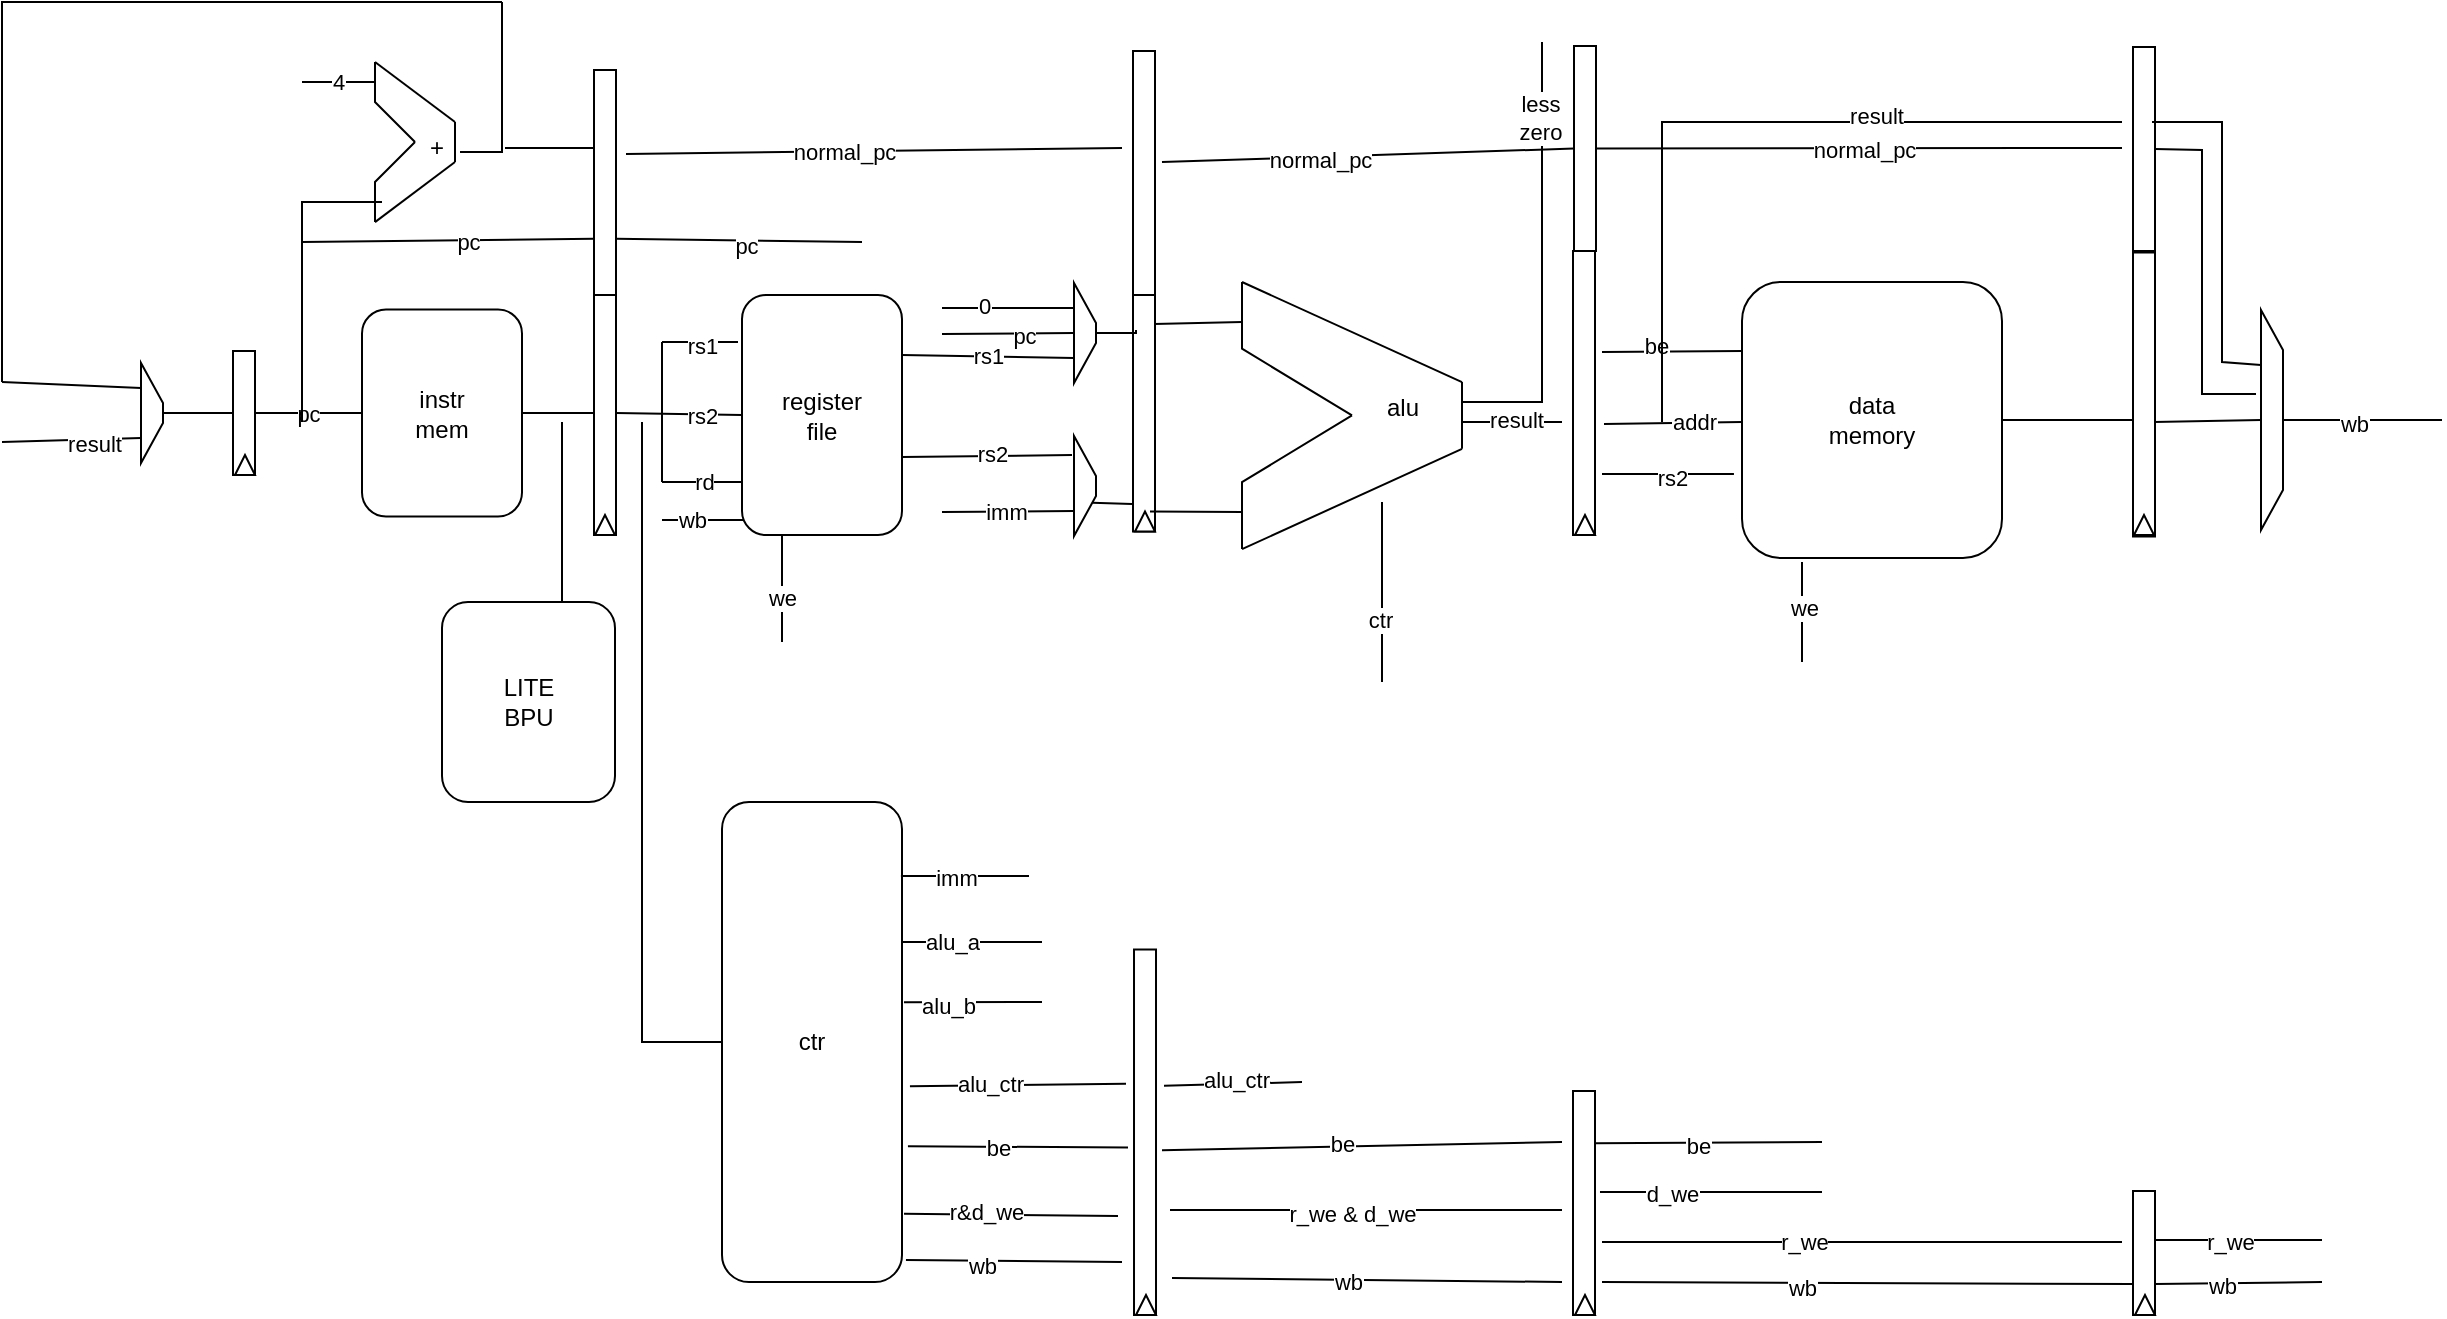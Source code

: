 <mxfile version="26.2.4">
  <diagram name="Page-1" id="StYZJcCEQKMgn_R7Sx6w">
    <mxGraphModel dx="2068" dy="1111" grid="1" gridSize="10" guides="1" tooltips="1" connect="1" arrows="1" fold="1" page="1" pageScale="1" pageWidth="850" pageHeight="1100" math="0" shadow="0">
      <root>
        <mxCell id="0" />
        <mxCell id="1" parent="0" />
        <mxCell id="QFMOEgFZAVhb_OsHRTg_-8" style="edgeStyle=orthogonalEdgeStyle;rounded=0;orthogonalLoop=1;jettySize=auto;html=1;exitX=0.5;exitY=0;exitDx=0;exitDy=0;entryX=0;entryY=0.5;entryDx=0;entryDy=0;endArrow=none;startFill=0;" edge="1" parent="1" source="QFMOEgFZAVhb_OsHRTg_-1" target="QFMOEgFZAVhb_OsHRTg_-7">
          <mxGeometry relative="1" as="geometry" />
        </mxCell>
        <mxCell id="QFMOEgFZAVhb_OsHRTg_-101" value="pc" style="edgeLabel;html=1;align=center;verticalAlign=middle;resizable=0;points=[];" vertex="1" connectable="0" parent="QFMOEgFZAVhb_OsHRTg_-8">
          <mxGeometry x="-0.009" y="1" relative="1" as="geometry">
            <mxPoint y="1" as="offset" />
          </mxGeometry>
        </mxCell>
        <mxCell id="QFMOEgFZAVhb_OsHRTg_-1" value="" style="rounded=0;whiteSpace=wrap;html=1;rotation=90;" vertex="1" parent="1">
          <mxGeometry x="340" y="420" width="62" height="11" as="geometry" />
        </mxCell>
        <mxCell id="QFMOEgFZAVhb_OsHRTg_-2" value="" style="triangle;whiteSpace=wrap;html=1;rotation=-90;" vertex="1" parent="1">
          <mxGeometry x="366.5" y="446.5" width="10" height="10" as="geometry" />
        </mxCell>
        <mxCell id="QFMOEgFZAVhb_OsHRTg_-4" style="edgeStyle=orthogonalEdgeStyle;rounded=0;orthogonalLoop=1;jettySize=auto;html=1;exitX=0.5;exitY=0;exitDx=0;exitDy=0;entryX=0.5;entryY=1;entryDx=0;entryDy=0;endArrow=none;startFill=0;" edge="1" parent="1" source="QFMOEgFZAVhb_OsHRTg_-3" target="QFMOEgFZAVhb_OsHRTg_-1">
          <mxGeometry relative="1" as="geometry" />
        </mxCell>
        <mxCell id="QFMOEgFZAVhb_OsHRTg_-3" value="" style="shape=trapezoid;perimeter=trapezoidPerimeter;whiteSpace=wrap;html=1;fixedSize=1;rotation=90;" vertex="1" parent="1">
          <mxGeometry x="300" y="420" width="50" height="11" as="geometry" />
        </mxCell>
        <mxCell id="QFMOEgFZAVhb_OsHRTg_-52" style="edgeStyle=orthogonalEdgeStyle;rounded=0;orthogonalLoop=1;jettySize=auto;html=1;exitX=1;exitY=0.5;exitDx=0;exitDy=0;entryX=0.5;entryY=1;entryDx=0;entryDy=0;endArrow=none;startFill=0;" edge="1" parent="1" source="QFMOEgFZAVhb_OsHRTg_-7" target="QFMOEgFZAVhb_OsHRTg_-11">
          <mxGeometry relative="1" as="geometry" />
        </mxCell>
        <mxCell id="QFMOEgFZAVhb_OsHRTg_-7" value="instr&lt;div&gt;mem&lt;/div&gt;" style="rounded=1;whiteSpace=wrap;html=1;" vertex="1" parent="1">
          <mxGeometry x="430" y="373.75" width="80" height="103.5" as="geometry" />
        </mxCell>
        <mxCell id="QFMOEgFZAVhb_OsHRTg_-11" value="" style="rounded=0;whiteSpace=wrap;html=1;rotation=90;" vertex="1" parent="1">
          <mxGeometry x="490.5" y="420" width="122" height="11" as="geometry" />
        </mxCell>
        <mxCell id="QFMOEgFZAVhb_OsHRTg_-12" value="" style="triangle;whiteSpace=wrap;html=1;rotation=-90;" vertex="1" parent="1">
          <mxGeometry x="546.5" y="476.5" width="10" height="10" as="geometry" />
        </mxCell>
        <mxCell id="QFMOEgFZAVhb_OsHRTg_-14" value="register&lt;div&gt;file&lt;/div&gt;" style="rounded=1;whiteSpace=wrap;html=1;" vertex="1" parent="1">
          <mxGeometry x="620" y="366.5" width="80" height="120" as="geometry" />
        </mxCell>
        <mxCell id="QFMOEgFZAVhb_OsHRTg_-15" value="" style="rounded=0;whiteSpace=wrap;html=1;rotation=90;" vertex="1" parent="1">
          <mxGeometry x="760" y="418.25" width="122" height="11" as="geometry" />
        </mxCell>
        <mxCell id="QFMOEgFZAVhb_OsHRTg_-16" value="" style="triangle;whiteSpace=wrap;html=1;rotation=-90;" vertex="1" parent="1">
          <mxGeometry x="816.5" y="474.75" width="10" height="10" as="geometry" />
        </mxCell>
        <mxCell id="QFMOEgFZAVhb_OsHRTg_-17" value="" style="shape=trapezoid;perimeter=trapezoidPerimeter;whiteSpace=wrap;html=1;fixedSize=1;rotation=90;" vertex="1" parent="1">
          <mxGeometry x="766.5" y="380" width="50" height="11" as="geometry" />
        </mxCell>
        <mxCell id="QFMOEgFZAVhb_OsHRTg_-18" value="" style="shape=trapezoid;perimeter=trapezoidPerimeter;whiteSpace=wrap;html=1;fixedSize=1;rotation=90;" vertex="1" parent="1">
          <mxGeometry x="766.5" y="456.5" width="50" height="11" as="geometry" />
        </mxCell>
        <mxCell id="QFMOEgFZAVhb_OsHRTg_-21" style="edgeStyle=orthogonalEdgeStyle;rounded=0;orthogonalLoop=1;jettySize=auto;html=1;exitX=0.5;exitY=0;exitDx=0;exitDy=0;entryX=0.174;entryY=0.864;entryDx=0;entryDy=0;entryPerimeter=0;endArrow=none;startFill=0;" edge="1" parent="1" source="QFMOEgFZAVhb_OsHRTg_-17" target="QFMOEgFZAVhb_OsHRTg_-15">
          <mxGeometry relative="1" as="geometry" />
        </mxCell>
        <mxCell id="QFMOEgFZAVhb_OsHRTg_-27" value="" style="group" vertex="1" connectable="0" parent="1">
          <mxGeometry x="870" y="360" width="110" height="133.58" as="geometry" />
        </mxCell>
        <mxCell id="QFMOEgFZAVhb_OsHRTg_-22" value="" style="endArrow=none;html=1;rounded=0;" edge="1" parent="QFMOEgFZAVhb_OsHRTg_-27">
          <mxGeometry width="50" height="50" relative="1" as="geometry">
            <mxPoint as="sourcePoint" />
            <mxPoint x="110" y="50.042" as="targetPoint" />
          </mxGeometry>
        </mxCell>
        <mxCell id="QFMOEgFZAVhb_OsHRTg_-23" value="" style="endArrow=none;html=1;rounded=0;" edge="1" parent="QFMOEgFZAVhb_OsHRTg_-27">
          <mxGeometry width="50" height="50" relative="1" as="geometry">
            <mxPoint y="133.58" as="sourcePoint" />
            <mxPoint x="110" y="83.404" as="targetPoint" />
          </mxGeometry>
        </mxCell>
        <mxCell id="QFMOEgFZAVhb_OsHRTg_-24" value="" style="endArrow=none;html=1;rounded=0;" edge="1" parent="QFMOEgFZAVhb_OsHRTg_-27">
          <mxGeometry width="50" height="50" relative="1" as="geometry">
            <mxPoint x="55" y="66.723" as="sourcePoint" />
            <mxPoint as="targetPoint" />
            <Array as="points">
              <mxPoint y="33.362" />
              <mxPoint y="20" />
            </Array>
          </mxGeometry>
        </mxCell>
        <mxCell id="QFMOEgFZAVhb_OsHRTg_-25" value="" style="endArrow=none;html=1;rounded=0;" edge="1" parent="QFMOEgFZAVhb_OsHRTg_-27">
          <mxGeometry width="50" height="50" relative="1" as="geometry">
            <mxPoint x="55" y="66.723" as="sourcePoint" />
            <mxPoint y="133.447" as="targetPoint" />
            <Array as="points">
              <mxPoint y="100.085" />
            </Array>
          </mxGeometry>
        </mxCell>
        <mxCell id="QFMOEgFZAVhb_OsHRTg_-26" value="" style="endArrow=none;html=1;rounded=0;" edge="1" parent="QFMOEgFZAVhb_OsHRTg_-27">
          <mxGeometry width="50" height="50" relative="1" as="geometry">
            <mxPoint x="110" y="83.404" as="sourcePoint" />
            <mxPoint x="110" y="50.042" as="targetPoint" />
          </mxGeometry>
        </mxCell>
        <mxCell id="QFMOEgFZAVhb_OsHRTg_-28" value="" style="endArrow=none;html=1;rounded=0;exitX=0.15;exitY=0.045;exitDx=0;exitDy=0;exitPerimeter=0;" edge="1" parent="1" source="QFMOEgFZAVhb_OsHRTg_-15">
          <mxGeometry width="50" height="50" relative="1" as="geometry">
            <mxPoint x="610" y="590" as="sourcePoint" />
            <mxPoint x="870" y="380" as="targetPoint" />
          </mxGeometry>
        </mxCell>
        <mxCell id="QFMOEgFZAVhb_OsHRTg_-29" value="" style="endArrow=none;html=1;rounded=0;exitX=0.5;exitY=1;exitDx=0;exitDy=0;" edge="1" parent="1">
          <mxGeometry width="50" height="50" relative="1" as="geometry">
            <mxPoint x="824" y="474.75" as="sourcePoint" />
            <mxPoint x="870" y="475" as="targetPoint" />
          </mxGeometry>
        </mxCell>
        <mxCell id="QFMOEgFZAVhb_OsHRTg_-31" value="rs1" style="endArrow=none;html=1;rounded=0;entryX=0.75;entryY=1;entryDx=0;entryDy=0;exitX=1;exitY=0.25;exitDx=0;exitDy=0;" edge="1" parent="1" source="QFMOEgFZAVhb_OsHRTg_-14" target="QFMOEgFZAVhb_OsHRTg_-17">
          <mxGeometry width="50" height="50" relative="1" as="geometry">
            <mxPoint x="610" y="590" as="sourcePoint" />
            <mxPoint x="660" y="540" as="targetPoint" />
          </mxGeometry>
        </mxCell>
        <mxCell id="QFMOEgFZAVhb_OsHRTg_-33" value="" style="endArrow=none;html=1;rounded=0;entryX=0.64;entryY=1.091;entryDx=0;entryDy=0;entryPerimeter=0;exitX=1;exitY=0.863;exitDx=0;exitDy=0;exitPerimeter=0;" edge="1" parent="1">
          <mxGeometry width="50" height="50" relative="1" as="geometry">
            <mxPoint x="700" y="447.56" as="sourcePoint" />
            <mxPoint x="784.999" y="446.5" as="targetPoint" />
          </mxGeometry>
        </mxCell>
        <mxCell id="QFMOEgFZAVhb_OsHRTg_-98" value="rs2" style="edgeLabel;html=1;align=center;verticalAlign=middle;resizable=0;points=[];" vertex="1" connectable="0" parent="QFMOEgFZAVhb_OsHRTg_-33">
          <mxGeometry x="0.059" y="1" relative="1" as="geometry">
            <mxPoint as="offset" />
          </mxGeometry>
        </mxCell>
        <mxCell id="QFMOEgFZAVhb_OsHRTg_-34" value="" style="endArrow=none;html=1;rounded=0;exitX=0.75;exitY=0;exitDx=0;exitDy=0;entryX=1.375;entryY=-0.15;entryDx=0;entryDy=0;entryPerimeter=0;" edge="1" parent="1" source="QFMOEgFZAVhb_OsHRTg_-18" target="QFMOEgFZAVhb_OsHRTg_-16">
          <mxGeometry width="50" height="50" relative="1" as="geometry">
            <mxPoint x="610" y="590" as="sourcePoint" />
            <mxPoint x="810" y="470" as="targetPoint" />
          </mxGeometry>
        </mxCell>
        <mxCell id="QFMOEgFZAVhb_OsHRTg_-35" value="" style="endArrow=none;html=1;rounded=0;" edge="1" parent="1">
          <mxGeometry width="50" height="50" relative="1" as="geometry">
            <mxPoint x="1030" y="430" as="sourcePoint" />
            <mxPoint x="980" y="430" as="targetPoint" />
          </mxGeometry>
        </mxCell>
        <mxCell id="QFMOEgFZAVhb_OsHRTg_-45" value="result" style="edgeLabel;html=1;align=center;verticalAlign=middle;resizable=0;points=[];" vertex="1" connectable="0" parent="QFMOEgFZAVhb_OsHRTg_-35">
          <mxGeometry x="-0.08" y="-1" relative="1" as="geometry">
            <mxPoint as="offset" />
          </mxGeometry>
        </mxCell>
        <mxCell id="QFMOEgFZAVhb_OsHRTg_-36" value="" style="rounded=0;whiteSpace=wrap;html=1;rotation=90;" vertex="1" parent="1">
          <mxGeometry x="970" y="410" width="142" height="11" as="geometry" />
        </mxCell>
        <mxCell id="QFMOEgFZAVhb_OsHRTg_-37" value="" style="triangle;whiteSpace=wrap;html=1;rotation=-90;" vertex="1" parent="1">
          <mxGeometry x="1036.5" y="476.5" width="10" height="10" as="geometry" />
        </mxCell>
        <mxCell id="QFMOEgFZAVhb_OsHRTg_-38" value="data&lt;div&gt;memory&lt;/div&gt;" style="rounded=1;whiteSpace=wrap;html=1;" vertex="1" parent="1">
          <mxGeometry x="1120" y="360" width="130" height="138" as="geometry" />
        </mxCell>
        <mxCell id="QFMOEgFZAVhb_OsHRTg_-39" value="" style="endArrow=none;html=1;rounded=0;exitX=0.609;exitY=-0.409;exitDx=0;exitDy=0;exitPerimeter=0;" edge="1" parent="1" source="QFMOEgFZAVhb_OsHRTg_-36">
          <mxGeometry width="50" height="50" relative="1" as="geometry">
            <mxPoint x="850" y="590" as="sourcePoint" />
            <mxPoint x="1120" y="430" as="targetPoint" />
          </mxGeometry>
        </mxCell>
        <mxCell id="QFMOEgFZAVhb_OsHRTg_-44" value="addr" style="edgeLabel;html=1;align=center;verticalAlign=middle;resizable=0;points=[];" vertex="1" connectable="0" parent="QFMOEgFZAVhb_OsHRTg_-39">
          <mxGeometry x="0.305" y="1" relative="1" as="geometry">
            <mxPoint as="offset" />
          </mxGeometry>
        </mxCell>
        <mxCell id="QFMOEgFZAVhb_OsHRTg_-40" value="" style="endArrow=none;html=1;rounded=0;entryX=-0.031;entryY=0.696;entryDx=0;entryDy=0;entryPerimeter=0;" edge="1" parent="1" target="QFMOEgFZAVhb_OsHRTg_-38">
          <mxGeometry width="50" height="50" relative="1" as="geometry">
            <mxPoint x="1050" y="456" as="sourcePoint" />
            <mxPoint x="900" y="540" as="targetPoint" />
          </mxGeometry>
        </mxCell>
        <mxCell id="QFMOEgFZAVhb_OsHRTg_-116" value="rs2" style="edgeLabel;html=1;align=center;verticalAlign=middle;resizable=0;points=[];" vertex="1" connectable="0" parent="QFMOEgFZAVhb_OsHRTg_-40">
          <mxGeometry x="0.061" y="-2" relative="1" as="geometry">
            <mxPoint as="offset" />
          </mxGeometry>
        </mxCell>
        <mxCell id="QFMOEgFZAVhb_OsHRTg_-47" value="" style="endArrow=none;html=1;rounded=0;exitX=1;exitY=0.5;exitDx=0;exitDy=0;" edge="1" parent="1" source="QFMOEgFZAVhb_OsHRTg_-38">
          <mxGeometry width="50" height="50" relative="1" as="geometry">
            <mxPoint x="1420" y="460" as="sourcePoint" />
            <mxPoint x="1320" y="429" as="targetPoint" />
          </mxGeometry>
        </mxCell>
        <mxCell id="QFMOEgFZAVhb_OsHRTg_-48" value="" style="endArrow=none;html=1;rounded=0;" edge="1" parent="1">
          <mxGeometry width="50" height="50" relative="1" as="geometry">
            <mxPoint x="1150" y="550" as="sourcePoint" />
            <mxPoint x="1150" y="500" as="targetPoint" />
          </mxGeometry>
        </mxCell>
        <mxCell id="QFMOEgFZAVhb_OsHRTg_-49" value="we" style="edgeLabel;html=1;align=center;verticalAlign=middle;resizable=0;points=[];" vertex="1" connectable="0" parent="QFMOEgFZAVhb_OsHRTg_-48">
          <mxGeometry x="0.08" y="-1" relative="1" as="geometry">
            <mxPoint as="offset" />
          </mxGeometry>
        </mxCell>
        <mxCell id="QFMOEgFZAVhb_OsHRTg_-50" value="" style="endArrow=none;html=1;rounded=0;entryX=0;entryY=0.25;entryDx=0;entryDy=0;" edge="1" parent="1" target="QFMOEgFZAVhb_OsHRTg_-38">
          <mxGeometry width="50" height="50" relative="1" as="geometry">
            <mxPoint x="1050" y="395" as="sourcePoint" />
            <mxPoint x="690" y="540" as="targetPoint" />
          </mxGeometry>
        </mxCell>
        <mxCell id="QFMOEgFZAVhb_OsHRTg_-51" value="be" style="edgeLabel;html=1;align=center;verticalAlign=middle;resizable=0;points=[];" vertex="1" connectable="0" parent="QFMOEgFZAVhb_OsHRTg_-50">
          <mxGeometry x="-0.228" y="3" relative="1" as="geometry">
            <mxPoint as="offset" />
          </mxGeometry>
        </mxCell>
        <mxCell id="QFMOEgFZAVhb_OsHRTg_-53" value="" style="endArrow=none;html=1;rounded=0;entryX=0.5;entryY=0;entryDx=0;entryDy=0;exitX=0;exitY=0.5;exitDx=0;exitDy=0;" edge="1" parent="1" source="QFMOEgFZAVhb_OsHRTg_-14" target="QFMOEgFZAVhb_OsHRTg_-11">
          <mxGeometry width="50" height="50" relative="1" as="geometry">
            <mxPoint x="580" y="426" as="sourcePoint" />
            <mxPoint x="690" y="540" as="targetPoint" />
          </mxGeometry>
        </mxCell>
        <mxCell id="QFMOEgFZAVhb_OsHRTg_-62" value="rs2" style="edgeLabel;html=1;align=center;verticalAlign=middle;resizable=0;points=[];" vertex="1" connectable="0" parent="QFMOEgFZAVhb_OsHRTg_-53">
          <mxGeometry x="-0.365" y="1" relative="1" as="geometry">
            <mxPoint as="offset" />
          </mxGeometry>
        </mxCell>
        <mxCell id="QFMOEgFZAVhb_OsHRTg_-54" value="" style="rounded=0;whiteSpace=wrap;html=1;rotation=90;" vertex="1" parent="1">
          <mxGeometry x="1250" y="410.75" width="142" height="11" as="geometry" />
        </mxCell>
        <mxCell id="QFMOEgFZAVhb_OsHRTg_-55" value="" style="triangle;whiteSpace=wrap;html=1;rotation=-90;" vertex="1" parent="1">
          <mxGeometry x="1316" y="476.5" width="10" height="10" as="geometry" />
        </mxCell>
        <mxCell id="QFMOEgFZAVhb_OsHRTg_-56" value="" style="endArrow=none;html=1;rounded=0;entryX=0.597;entryY=0.045;entryDx=0;entryDy=0;entryPerimeter=0;exitX=0.5;exitY=1;exitDx=0;exitDy=0;" edge="1" parent="1" source="QFMOEgFZAVhb_OsHRTg_-69" target="QFMOEgFZAVhb_OsHRTg_-54">
          <mxGeometry width="50" height="50" relative="1" as="geometry">
            <mxPoint x="1370" y="430" as="sourcePoint" />
            <mxPoint x="690" y="540" as="targetPoint" />
          </mxGeometry>
        </mxCell>
        <mxCell id="QFMOEgFZAVhb_OsHRTg_-57" value="" style="endArrow=none;html=1;rounded=0;" edge="1" parent="1">
          <mxGeometry width="50" height="50" relative="1" as="geometry">
            <mxPoint x="580" y="460" as="sourcePoint" />
            <mxPoint x="580" y="390" as="targetPoint" />
          </mxGeometry>
        </mxCell>
        <mxCell id="QFMOEgFZAVhb_OsHRTg_-58" value="" style="endArrow=none;html=1;rounded=0;entryX=-0.025;entryY=0.196;entryDx=0;entryDy=0;entryPerimeter=0;" edge="1" parent="1" target="QFMOEgFZAVhb_OsHRTg_-14">
          <mxGeometry width="50" height="50" relative="1" as="geometry">
            <mxPoint x="580" y="390" as="sourcePoint" />
            <mxPoint x="690" y="540" as="targetPoint" />
          </mxGeometry>
        </mxCell>
        <mxCell id="QFMOEgFZAVhb_OsHRTg_-61" value="rs1" style="edgeLabel;html=1;align=center;verticalAlign=middle;resizable=0;points=[];" vertex="1" connectable="0" parent="QFMOEgFZAVhb_OsHRTg_-58">
          <mxGeometry x="0.053" y="-2" relative="1" as="geometry">
            <mxPoint as="offset" />
          </mxGeometry>
        </mxCell>
        <mxCell id="QFMOEgFZAVhb_OsHRTg_-60" value="" style="endArrow=none;html=1;rounded=0;" edge="1" parent="1">
          <mxGeometry width="50" height="50" relative="1" as="geometry">
            <mxPoint x="580" y="460" as="sourcePoint" />
            <mxPoint x="620" y="460" as="targetPoint" />
          </mxGeometry>
        </mxCell>
        <mxCell id="QFMOEgFZAVhb_OsHRTg_-63" value="rd" style="edgeLabel;html=1;align=center;verticalAlign=middle;resizable=0;points=[];" vertex="1" connectable="0" parent="QFMOEgFZAVhb_OsHRTg_-60">
          <mxGeometry x="0.05" relative="1" as="geometry">
            <mxPoint as="offset" />
          </mxGeometry>
        </mxCell>
        <mxCell id="QFMOEgFZAVhb_OsHRTg_-64" value="" style="endArrow=none;html=1;rounded=0;" edge="1" parent="1">
          <mxGeometry width="50" height="50" relative="1" as="geometry">
            <mxPoint x="530" y="520" as="sourcePoint" />
            <mxPoint x="530" y="430" as="targetPoint" />
          </mxGeometry>
        </mxCell>
        <mxCell id="QFMOEgFZAVhb_OsHRTg_-66" value="ctr" style="rounded=1;whiteSpace=wrap;html=1;" vertex="1" parent="1">
          <mxGeometry x="610" y="620" width="90" height="240" as="geometry" />
        </mxCell>
        <mxCell id="QFMOEgFZAVhb_OsHRTg_-69" value="" style="shape=trapezoid;perimeter=trapezoidPerimeter;whiteSpace=wrap;html=1;fixedSize=1;rotation=90;" vertex="1" parent="1">
          <mxGeometry x="1330" y="423.5" width="110" height="11" as="geometry" />
        </mxCell>
        <mxCell id="QFMOEgFZAVhb_OsHRTg_-72" value="" style="endArrow=none;html=1;rounded=0;exitX=0.5;exitY=0;exitDx=0;exitDy=0;" edge="1" parent="1" source="QFMOEgFZAVhb_OsHRTg_-69">
          <mxGeometry width="50" height="50" relative="1" as="geometry">
            <mxPoint x="940" y="590" as="sourcePoint" />
            <mxPoint x="1470" y="429" as="targetPoint" />
          </mxGeometry>
        </mxCell>
        <mxCell id="QFMOEgFZAVhb_OsHRTg_-88" value="wb" style="edgeLabel;html=1;align=center;verticalAlign=middle;resizable=0;points=[];" vertex="1" connectable="0" parent="QFMOEgFZAVhb_OsHRTg_-72">
          <mxGeometry x="-0.107" y="-2" relative="1" as="geometry">
            <mxPoint as="offset" />
          </mxGeometry>
        </mxCell>
        <mxCell id="QFMOEgFZAVhb_OsHRTg_-73" value="" style="endArrow=none;html=1;rounded=0;entryX=0.013;entryY=0.938;entryDx=0;entryDy=0;entryPerimeter=0;" edge="1" parent="1" target="QFMOEgFZAVhb_OsHRTg_-14">
          <mxGeometry width="50" height="50" relative="1" as="geometry">
            <mxPoint x="580" y="479" as="sourcePoint" />
            <mxPoint x="990" y="540" as="targetPoint" />
          </mxGeometry>
        </mxCell>
        <mxCell id="QFMOEgFZAVhb_OsHRTg_-74" value="wb" style="edgeLabel;html=1;align=center;verticalAlign=middle;resizable=0;points=[];" vertex="1" connectable="0" parent="QFMOEgFZAVhb_OsHRTg_-73">
          <mxGeometry x="-0.269" relative="1" as="geometry">
            <mxPoint as="offset" />
          </mxGeometry>
        </mxCell>
        <mxCell id="QFMOEgFZAVhb_OsHRTg_-75" value="" style="endArrow=none;html=1;rounded=0;entryX=0.25;entryY=1;entryDx=0;entryDy=0;" edge="1" parent="1" target="QFMOEgFZAVhb_OsHRTg_-14">
          <mxGeometry width="50" height="50" relative="1" as="geometry">
            <mxPoint x="640" y="540" as="sourcePoint" />
            <mxPoint x="990" y="540" as="targetPoint" />
          </mxGeometry>
        </mxCell>
        <mxCell id="QFMOEgFZAVhb_OsHRTg_-76" value="we" style="edgeLabel;html=1;align=center;verticalAlign=middle;resizable=0;points=[];" vertex="1" connectable="0" parent="QFMOEgFZAVhb_OsHRTg_-75">
          <mxGeometry x="-0.178" relative="1" as="geometry">
            <mxPoint as="offset" />
          </mxGeometry>
        </mxCell>
        <mxCell id="QFMOEgFZAVhb_OsHRTg_-78" value="" style="endArrow=none;html=1;rounded=0;" edge="1" parent="1">
          <mxGeometry width="50" height="50" relative="1" as="geometry">
            <mxPoint x="436.5" y="250" as="sourcePoint" />
            <mxPoint x="476.5" y="280" as="targetPoint" />
          </mxGeometry>
        </mxCell>
        <mxCell id="QFMOEgFZAVhb_OsHRTg_-79" value="" style="endArrow=none;html=1;rounded=0;" edge="1" parent="1">
          <mxGeometry width="50" height="50" relative="1" as="geometry">
            <mxPoint x="436.5" y="330.08" as="sourcePoint" />
            <mxPoint x="476.5" y="300" as="targetPoint" />
          </mxGeometry>
        </mxCell>
        <mxCell id="QFMOEgFZAVhb_OsHRTg_-80" value="" style="endArrow=none;html=1;rounded=0;" edge="1" parent="1">
          <mxGeometry width="50" height="50" relative="1" as="geometry">
            <mxPoint x="456.5" y="290" as="sourcePoint" />
            <mxPoint x="436.5" y="250" as="targetPoint" />
            <Array as="points">
              <mxPoint x="436.5" y="270" />
            </Array>
          </mxGeometry>
        </mxCell>
        <mxCell id="QFMOEgFZAVhb_OsHRTg_-81" value="" style="endArrow=none;html=1;rounded=0;" edge="1" parent="1">
          <mxGeometry width="50" height="50" relative="1" as="geometry">
            <mxPoint x="456.5" y="290" as="sourcePoint" />
            <mxPoint x="436.5" y="330" as="targetPoint" />
            <Array as="points">
              <mxPoint x="436.5" y="310" />
            </Array>
          </mxGeometry>
        </mxCell>
        <mxCell id="QFMOEgFZAVhb_OsHRTg_-82" value="" style="endArrow=none;html=1;rounded=0;" edge="1" parent="1">
          <mxGeometry width="50" height="50" relative="1" as="geometry">
            <mxPoint x="476.5" y="300" as="sourcePoint" />
            <mxPoint x="476.5" y="280" as="targetPoint" />
          </mxGeometry>
        </mxCell>
        <mxCell id="QFMOEgFZAVhb_OsHRTg_-83" value="" style="endArrow=none;html=1;rounded=0;" edge="1" parent="1">
          <mxGeometry width="50" height="50" relative="1" as="geometry">
            <mxPoint x="400" y="260" as="sourcePoint" />
            <mxPoint x="436.5" y="260" as="targetPoint" />
          </mxGeometry>
        </mxCell>
        <mxCell id="QFMOEgFZAVhb_OsHRTg_-84" value="4" style="edgeLabel;html=1;align=center;verticalAlign=middle;resizable=0;points=[];" vertex="1" connectable="0" parent="QFMOEgFZAVhb_OsHRTg_-83">
          <mxGeometry x="-0.025" relative="1" as="geometry">
            <mxPoint as="offset" />
          </mxGeometry>
        </mxCell>
        <mxCell id="QFMOEgFZAVhb_OsHRTg_-87" value="" style="endArrow=none;html=1;rounded=0;entryX=0.25;entryY=1;entryDx=0;entryDy=0;" edge="1" parent="1" target="QFMOEgFZAVhb_OsHRTg_-3">
          <mxGeometry width="50" height="50" relative="1" as="geometry">
            <mxPoint x="250" y="410" as="sourcePoint" />
            <mxPoint x="990" y="540" as="targetPoint" />
          </mxGeometry>
        </mxCell>
        <mxCell id="QFMOEgFZAVhb_OsHRTg_-89" value="" style="endArrow=none;html=1;rounded=0;" edge="1" parent="1">
          <mxGeometry width="50" height="50" relative="1" as="geometry">
            <mxPoint x="940" y="560" as="sourcePoint" />
            <mxPoint x="940" y="470" as="targetPoint" />
          </mxGeometry>
        </mxCell>
        <mxCell id="QFMOEgFZAVhb_OsHRTg_-90" value="ctr" style="edgeLabel;html=1;align=center;verticalAlign=middle;resizable=0;points=[];" vertex="1" connectable="0" parent="QFMOEgFZAVhb_OsHRTg_-89">
          <mxGeometry x="-0.311" y="1" relative="1" as="geometry">
            <mxPoint as="offset" />
          </mxGeometry>
        </mxCell>
        <mxCell id="QFMOEgFZAVhb_OsHRTg_-91" value="alu" style="text;html=1;align=center;verticalAlign=middle;resizable=0;points=[];autosize=1;strokeColor=none;fillColor=none;" vertex="1" parent="1">
          <mxGeometry x="930" y="408" width="40" height="30" as="geometry" />
        </mxCell>
        <mxCell id="QFMOEgFZAVhb_OsHRTg_-92" value="+" style="text;html=1;align=center;verticalAlign=middle;resizable=0;points=[];autosize=1;strokeColor=none;fillColor=none;" vertex="1" parent="1">
          <mxGeometry x="451.5" y="278" width="30" height="30" as="geometry" />
        </mxCell>
        <mxCell id="QFMOEgFZAVhb_OsHRTg_-93" value="" style="endArrow=none;html=1;rounded=0;exitX=0.994;exitY=0.154;exitDx=0;exitDy=0;exitPerimeter=0;" edge="1" parent="1" source="QFMOEgFZAVhb_OsHRTg_-66">
          <mxGeometry width="50" height="50" relative="1" as="geometry">
            <mxPoint x="993.5" y="590" as="sourcePoint" />
            <mxPoint x="763.5" y="657" as="targetPoint" />
          </mxGeometry>
        </mxCell>
        <mxCell id="QFMOEgFZAVhb_OsHRTg_-94" value="imm" style="edgeLabel;html=1;align=center;verticalAlign=middle;resizable=0;points=[];" vertex="1" connectable="0" parent="QFMOEgFZAVhb_OsHRTg_-93">
          <mxGeometry x="-0.155" y="-1" relative="1" as="geometry">
            <mxPoint as="offset" />
          </mxGeometry>
        </mxCell>
        <mxCell id="QFMOEgFZAVhb_OsHRTg_-95" value="" style="endArrow=none;html=1;rounded=0;entryX=0.75;entryY=1;entryDx=0;entryDy=0;" edge="1" parent="1" target="QFMOEgFZAVhb_OsHRTg_-18">
          <mxGeometry width="50" height="50" relative="1" as="geometry">
            <mxPoint x="720" y="475" as="sourcePoint" />
            <mxPoint x="990" y="540" as="targetPoint" />
          </mxGeometry>
        </mxCell>
        <mxCell id="QFMOEgFZAVhb_OsHRTg_-96" value="imm" style="edgeLabel;html=1;align=center;verticalAlign=middle;resizable=0;points=[];" vertex="1" connectable="0" parent="QFMOEgFZAVhb_OsHRTg_-95">
          <mxGeometry x="-0.03" relative="1" as="geometry">
            <mxPoint as="offset" />
          </mxGeometry>
        </mxCell>
        <mxCell id="QFMOEgFZAVhb_OsHRTg_-99" value="" style="endArrow=none;html=1;rounded=0;entryX=0.25;entryY=1;entryDx=0;entryDy=0;" edge="1" parent="1" target="QFMOEgFZAVhb_OsHRTg_-17">
          <mxGeometry width="50" height="50" relative="1" as="geometry">
            <mxPoint x="720" y="373" as="sourcePoint" />
            <mxPoint x="990" y="540" as="targetPoint" />
          </mxGeometry>
        </mxCell>
        <mxCell id="QFMOEgFZAVhb_OsHRTg_-130" value="0" style="edgeLabel;html=1;align=center;verticalAlign=middle;resizable=0;points=[];" vertex="1" connectable="0" parent="QFMOEgFZAVhb_OsHRTg_-99">
          <mxGeometry x="-0.364" y="1" relative="1" as="geometry">
            <mxPoint as="offset" />
          </mxGeometry>
        </mxCell>
        <mxCell id="QFMOEgFZAVhb_OsHRTg_-102" value="" style="endArrow=none;html=1;rounded=0;exitX=0;exitY=0.5;exitDx=0;exitDy=0;" edge="1" parent="1" source="QFMOEgFZAVhb_OsHRTg_-66">
          <mxGeometry width="50" height="50" relative="1" as="geometry">
            <mxPoint x="570" y="760" as="sourcePoint" />
            <mxPoint x="570" y="430" as="targetPoint" />
            <Array as="points">
              <mxPoint x="570" y="740" />
            </Array>
          </mxGeometry>
        </mxCell>
        <mxCell id="QFMOEgFZAVhb_OsHRTg_-103" value="LITE&lt;br&gt;&lt;div&gt;BPU&lt;/div&gt;" style="rounded=1;whiteSpace=wrap;html=1;" vertex="1" parent="1">
          <mxGeometry x="470" y="520" width="86.5" height="100" as="geometry" />
        </mxCell>
        <mxCell id="QFMOEgFZAVhb_OsHRTg_-104" value="" style="endArrow=none;html=1;rounded=0;" edge="1" parent="1">
          <mxGeometry width="50" height="50" relative="1" as="geometry">
            <mxPoint x="700" y="690" as="sourcePoint" />
            <mxPoint x="770" y="690" as="targetPoint" />
          </mxGeometry>
        </mxCell>
        <mxCell id="QFMOEgFZAVhb_OsHRTg_-105" value="alu_a" style="edgeLabel;html=1;align=center;verticalAlign=middle;resizable=0;points=[];" vertex="1" connectable="0" parent="QFMOEgFZAVhb_OsHRTg_-104">
          <mxGeometry x="-0.286" relative="1" as="geometry">
            <mxPoint as="offset" />
          </mxGeometry>
        </mxCell>
        <mxCell id="QFMOEgFZAVhb_OsHRTg_-106" value="" style="endArrow=none;html=1;rounded=0;exitX=1.011;exitY=0.417;exitDx=0;exitDy=0;exitPerimeter=0;" edge="1" parent="1" source="QFMOEgFZAVhb_OsHRTg_-66">
          <mxGeometry width="50" height="50" relative="1" as="geometry">
            <mxPoint x="940" y="590" as="sourcePoint" />
            <mxPoint x="770" y="720" as="targetPoint" />
          </mxGeometry>
        </mxCell>
        <mxCell id="QFMOEgFZAVhb_OsHRTg_-107" value="alu_b" style="edgeLabel;html=1;align=center;verticalAlign=middle;resizable=0;points=[];" vertex="1" connectable="0" parent="QFMOEgFZAVhb_OsHRTg_-106">
          <mxGeometry x="-0.362" y="-2" relative="1" as="geometry">
            <mxPoint as="offset" />
          </mxGeometry>
        </mxCell>
        <mxCell id="QFMOEgFZAVhb_OsHRTg_-108" value="" style="endArrow=none;html=1;rounded=0;exitX=1.044;exitY=0.592;exitDx=0;exitDy=0;exitPerimeter=0;entryX=0.367;entryY=1.364;entryDx=0;entryDy=0;entryPerimeter=0;movable=1;resizable=1;rotatable=1;deletable=1;editable=1;locked=0;connectable=1;" edge="1" parent="1" source="QFMOEgFZAVhb_OsHRTg_-66" target="QFMOEgFZAVhb_OsHRTg_-122">
          <mxGeometry width="50" height="50" relative="1" as="geometry">
            <mxPoint x="820" y="770" as="sourcePoint" />
            <mxPoint x="770" y="760" as="targetPoint" />
          </mxGeometry>
        </mxCell>
        <mxCell id="QFMOEgFZAVhb_OsHRTg_-109" value="alu_ctr" style="edgeLabel;html=1;align=center;verticalAlign=middle;resizable=1;points=[];movable=1;rotatable=1;deletable=1;editable=1;locked=0;connectable=1;" vertex="1" connectable="0" parent="QFMOEgFZAVhb_OsHRTg_-108">
          <mxGeometry x="-0.271" y="1" relative="1" as="geometry">
            <mxPoint as="offset" />
          </mxGeometry>
        </mxCell>
        <mxCell id="QFMOEgFZAVhb_OsHRTg_-110" value="" style="endArrow=none;html=1;rounded=0;exitX=1.033;exitY=0.717;exitDx=0;exitDy=0;exitPerimeter=0;entryX=0.542;entryY=1.273;entryDx=0;entryDy=0;entryPerimeter=0;movable=1;resizable=1;rotatable=1;deletable=1;editable=1;locked=0;connectable=1;" edge="1" parent="1" source="QFMOEgFZAVhb_OsHRTg_-66" target="QFMOEgFZAVhb_OsHRTg_-122">
          <mxGeometry width="50" height="50" relative="1" as="geometry">
            <mxPoint x="840" y="800" as="sourcePoint" />
            <mxPoint x="770" y="792" as="targetPoint" />
          </mxGeometry>
        </mxCell>
        <mxCell id="QFMOEgFZAVhb_OsHRTg_-117" value="be" style="edgeLabel;html=1;align=center;verticalAlign=middle;resizable=1;points=[];movable=1;rotatable=1;deletable=1;editable=1;locked=0;connectable=1;" vertex="1" connectable="0" parent="QFMOEgFZAVhb_OsHRTg_-110">
          <mxGeometry x="-0.194" relative="1" as="geometry">
            <mxPoint as="offset" />
          </mxGeometry>
        </mxCell>
        <mxCell id="QFMOEgFZAVhb_OsHRTg_-111" value="" style="endArrow=none;html=1;rounded=0;entryX=0.75;entryY=1;entryDx=0;entryDy=0;" edge="1" parent="1" target="QFMOEgFZAVhb_OsHRTg_-3">
          <mxGeometry width="50" height="50" relative="1" as="geometry">
            <mxPoint x="250" y="440" as="sourcePoint" />
            <mxPoint x="200" y="448" as="targetPoint" />
          </mxGeometry>
        </mxCell>
        <mxCell id="QFMOEgFZAVhb_OsHRTg_-112" value="result" style="edgeLabel;html=1;align=center;verticalAlign=middle;resizable=0;points=[];" vertex="1" connectable="0" parent="QFMOEgFZAVhb_OsHRTg_-111">
          <mxGeometry x="0.322" y="-2" relative="1" as="geometry">
            <mxPoint as="offset" />
          </mxGeometry>
        </mxCell>
        <mxCell id="QFMOEgFZAVhb_OsHRTg_-113" value="" style="endArrow=none;html=1;rounded=0;" edge="1" parent="1">
          <mxGeometry width="50" height="50" relative="1" as="geometry">
            <mxPoint x="400" y="430" as="sourcePoint" />
            <mxPoint x="440" y="320" as="targetPoint" />
            <Array as="points">
              <mxPoint x="400" y="320" />
            </Array>
          </mxGeometry>
        </mxCell>
        <mxCell id="QFMOEgFZAVhb_OsHRTg_-114" value="" style="endArrow=none;html=1;rounded=0;entryX=0.917;entryY=0.567;entryDx=0;entryDy=0;entryPerimeter=0;" edge="1" parent="1" target="QFMOEgFZAVhb_OsHRTg_-92">
          <mxGeometry width="50" height="50" relative="1" as="geometry">
            <mxPoint x="500" y="220" as="sourcePoint" />
            <mxPoint x="990" y="540" as="targetPoint" />
            <Array as="points">
              <mxPoint x="500" y="295" />
            </Array>
          </mxGeometry>
        </mxCell>
        <mxCell id="QFMOEgFZAVhb_OsHRTg_-115" value="" style="endArrow=none;html=1;rounded=0;" edge="1" parent="1">
          <mxGeometry width="50" height="50" relative="1" as="geometry">
            <mxPoint x="250" y="410" as="sourcePoint" />
            <mxPoint x="500" y="220" as="targetPoint" />
            <Array as="points">
              <mxPoint x="250" y="220" />
            </Array>
          </mxGeometry>
        </mxCell>
        <mxCell id="QFMOEgFZAVhb_OsHRTg_-118" value="" style="endArrow=none;html=1;rounded=0;exitX=1.011;exitY=0.858;exitDx=0;exitDy=0;exitPerimeter=0;entryX=0.729;entryY=1.727;entryDx=0;entryDy=0;entryPerimeter=0;movable=1;resizable=1;rotatable=1;deletable=1;editable=1;locked=0;connectable=1;" edge="1" parent="1" source="QFMOEgFZAVhb_OsHRTg_-66" target="QFMOEgFZAVhb_OsHRTg_-122">
          <mxGeometry width="50" height="50" relative="1" as="geometry">
            <mxPoint x="940" y="590" as="sourcePoint" />
            <mxPoint x="770" y="826" as="targetPoint" />
          </mxGeometry>
        </mxCell>
        <mxCell id="QFMOEgFZAVhb_OsHRTg_-119" value="r&amp;amp;d_we" style="edgeLabel;html=1;align=center;verticalAlign=middle;resizable=1;points=[];movable=1;rotatable=1;deletable=1;editable=1;locked=0;connectable=1;" vertex="1" connectable="0" parent="QFMOEgFZAVhb_OsHRTg_-118">
          <mxGeometry x="-0.391" y="1" relative="1" as="geometry">
            <mxPoint x="8" as="offset" />
          </mxGeometry>
        </mxCell>
        <mxCell id="QFMOEgFZAVhb_OsHRTg_-120" value="" style="endArrow=none;html=1;rounded=0;exitX=1.022;exitY=0.954;exitDx=0;exitDy=0;exitPerimeter=0;movable=1;resizable=1;rotatable=1;deletable=1;editable=1;locked=0;connectable=1;" edge="1" parent="1" source="QFMOEgFZAVhb_OsHRTg_-66">
          <mxGeometry width="50" height="50" relative="1" as="geometry">
            <mxPoint x="940" y="590" as="sourcePoint" />
            <mxPoint x="810" y="850" as="targetPoint" />
          </mxGeometry>
        </mxCell>
        <mxCell id="QFMOEgFZAVhb_OsHRTg_-121" value="wb" style="edgeLabel;html=1;align=center;verticalAlign=middle;resizable=1;points=[];movable=1;rotatable=1;deletable=1;editable=1;locked=0;connectable=1;" vertex="1" connectable="0" parent="QFMOEgFZAVhb_OsHRTg_-120">
          <mxGeometry x="-0.293" y="-2" relative="1" as="geometry">
            <mxPoint as="offset" />
          </mxGeometry>
        </mxCell>
        <mxCell id="QFMOEgFZAVhb_OsHRTg_-122" value="" style="rounded=0;whiteSpace=wrap;html=1;rotation=90;" vertex="1" parent="1">
          <mxGeometry x="730.13" y="779.63" width="182.75" height="11" as="geometry" />
        </mxCell>
        <mxCell id="QFMOEgFZAVhb_OsHRTg_-123" value="" style="triangle;whiteSpace=wrap;html=1;rotation=-90;movable=1;resizable=1;rotatable=1;deletable=1;editable=1;locked=0;connectable=1;" vertex="1" parent="1">
          <mxGeometry x="817" y="866.5" width="10" height="10" as="geometry" />
        </mxCell>
        <mxCell id="QFMOEgFZAVhb_OsHRTg_-124" value="" style="rounded=0;whiteSpace=wrap;html=1;rotation=90;" vertex="1" parent="1">
          <mxGeometry x="985" y="815" width="112" height="11" as="geometry" />
        </mxCell>
        <mxCell id="QFMOEgFZAVhb_OsHRTg_-125" value="" style="triangle;whiteSpace=wrap;html=1;rotation=-90;" vertex="1" parent="1">
          <mxGeometry x="1036.5" y="866.5" width="10" height="10" as="geometry" />
        </mxCell>
        <mxCell id="QFMOEgFZAVhb_OsHRTg_-126" value="" style="rounded=0;whiteSpace=wrap;html=1;rotation=90;" vertex="1" parent="1">
          <mxGeometry x="1290" y="840" width="62" height="11" as="geometry" />
        </mxCell>
        <mxCell id="QFMOEgFZAVhb_OsHRTg_-127" value="" style="triangle;whiteSpace=wrap;html=1;rotation=-90;" vertex="1" parent="1">
          <mxGeometry x="1316.5" y="866.5" width="10" height="10" as="geometry" />
        </mxCell>
        <mxCell id="QFMOEgFZAVhb_OsHRTg_-128" value="" style="endArrow=none;html=1;rounded=0;entryX=0.5;entryY=1;entryDx=0;entryDy=0;" edge="1" parent="1" target="QFMOEgFZAVhb_OsHRTg_-17">
          <mxGeometry width="50" height="50" relative="1" as="geometry">
            <mxPoint x="720" y="386" as="sourcePoint" />
            <mxPoint x="990" y="540" as="targetPoint" />
          </mxGeometry>
        </mxCell>
        <mxCell id="QFMOEgFZAVhb_OsHRTg_-129" value="pc" style="edgeLabel;html=1;align=center;verticalAlign=middle;resizable=0;points=[];" vertex="1" connectable="0" parent="QFMOEgFZAVhb_OsHRTg_-128">
          <mxGeometry x="0.242" y="-1" relative="1" as="geometry">
            <mxPoint as="offset" />
          </mxGeometry>
        </mxCell>
        <mxCell id="QFMOEgFZAVhb_OsHRTg_-131" value="" style="endArrow=none;html=1;rounded=0;exitX=0.373;exitY=-0.363;exitDx=0;exitDy=0;exitPerimeter=0;" edge="1" parent="1" source="QFMOEgFZAVhb_OsHRTg_-122">
          <mxGeometry width="50" height="50" relative="1" as="geometry">
            <mxPoint x="940" y="590" as="sourcePoint" />
            <mxPoint x="900" y="760" as="targetPoint" />
          </mxGeometry>
        </mxCell>
        <mxCell id="QFMOEgFZAVhb_OsHRTg_-132" value="alu_ctr" style="edgeLabel;html=1;align=center;verticalAlign=middle;resizable=0;points=[];" vertex="1" connectable="0" parent="QFMOEgFZAVhb_OsHRTg_-131">
          <mxGeometry x="0.045" y="2" relative="1" as="geometry">
            <mxPoint as="offset" />
          </mxGeometry>
        </mxCell>
        <mxCell id="QFMOEgFZAVhb_OsHRTg_-133" value="" style="endArrow=none;html=1;rounded=0;exitX=0.549;exitY=-0.272;exitDx=0;exitDy=0;exitPerimeter=0;" edge="1" parent="1" source="QFMOEgFZAVhb_OsHRTg_-122">
          <mxGeometry width="50" height="50" relative="1" as="geometry">
            <mxPoint x="940" y="590" as="sourcePoint" />
            <mxPoint x="1030" y="790" as="targetPoint" />
          </mxGeometry>
        </mxCell>
        <mxCell id="QFMOEgFZAVhb_OsHRTg_-136" value="be" style="edgeLabel;html=1;align=center;verticalAlign=middle;resizable=0;points=[];" vertex="1" connectable="0" parent="QFMOEgFZAVhb_OsHRTg_-133">
          <mxGeometry x="-0.1" y="1" relative="1" as="geometry">
            <mxPoint as="offset" />
          </mxGeometry>
        </mxCell>
        <mxCell id="QFMOEgFZAVhb_OsHRTg_-134" value="" style="endArrow=none;html=1;rounded=0;exitX=0.713;exitY=-0.636;exitDx=0;exitDy=0;exitPerimeter=0;" edge="1" parent="1" source="QFMOEgFZAVhb_OsHRTg_-122">
          <mxGeometry width="50" height="50" relative="1" as="geometry">
            <mxPoint x="940" y="590" as="sourcePoint" />
            <mxPoint x="1030" y="824" as="targetPoint" />
          </mxGeometry>
        </mxCell>
        <mxCell id="QFMOEgFZAVhb_OsHRTg_-137" value="r_we &amp;amp; d_we" style="edgeLabel;html=1;align=center;verticalAlign=middle;resizable=0;points=[];" vertex="1" connectable="0" parent="QFMOEgFZAVhb_OsHRTg_-134">
          <mxGeometry x="-0.48" y="-1" relative="1" as="geometry">
            <mxPoint x="40" y="1" as="offset" />
          </mxGeometry>
        </mxCell>
        <mxCell id="QFMOEgFZAVhb_OsHRTg_-135" value="" style="endArrow=none;html=1;rounded=0;exitX=0.899;exitY=-0.727;exitDx=0;exitDy=0;exitPerimeter=0;" edge="1" parent="1" source="QFMOEgFZAVhb_OsHRTg_-122">
          <mxGeometry width="50" height="50" relative="1" as="geometry">
            <mxPoint x="940" y="590" as="sourcePoint" />
            <mxPoint x="1030" y="860" as="targetPoint" />
          </mxGeometry>
        </mxCell>
        <mxCell id="QFMOEgFZAVhb_OsHRTg_-138" value="wb" style="edgeLabel;html=1;align=center;verticalAlign=middle;resizable=0;points=[];" vertex="1" connectable="0" parent="QFMOEgFZAVhb_OsHRTg_-135">
          <mxGeometry x="-0.097" y="-1" relative="1" as="geometry">
            <mxPoint as="offset" />
          </mxGeometry>
        </mxCell>
        <mxCell id="QFMOEgFZAVhb_OsHRTg_-139" value="" style="endArrow=none;html=1;rounded=0;" edge="1" parent="1">
          <mxGeometry width="50" height="50" relative="1" as="geometry">
            <mxPoint x="980" y="420" as="sourcePoint" />
            <mxPoint x="1020" y="240" as="targetPoint" />
            <Array as="points">
              <mxPoint x="1020" y="420" />
            </Array>
          </mxGeometry>
        </mxCell>
        <mxCell id="QFMOEgFZAVhb_OsHRTg_-140" value="less&lt;div&gt;zero&lt;/div&gt;" style="edgeLabel;html=1;align=center;verticalAlign=middle;resizable=0;points=[];" vertex="1" connectable="0" parent="QFMOEgFZAVhb_OsHRTg_-139">
          <mxGeometry x="0.864" y="1" relative="1" as="geometry">
            <mxPoint y="23" as="offset" />
          </mxGeometry>
        </mxCell>
        <mxCell id="QFMOEgFZAVhb_OsHRTg_-141" value="" style="endArrow=none;html=1;rounded=0;" edge="1" parent="1">
          <mxGeometry width="50" height="50" relative="1" as="geometry">
            <mxPoint x="1046.5" y="790.63" as="sourcePoint" />
            <mxPoint x="1160" y="790" as="targetPoint" />
          </mxGeometry>
        </mxCell>
        <mxCell id="QFMOEgFZAVhb_OsHRTg_-142" value="be" style="edgeLabel;html=1;align=center;verticalAlign=middle;resizable=0;points=[];" vertex="1" connectable="0" parent="QFMOEgFZAVhb_OsHRTg_-141">
          <mxGeometry x="-0.093" y="-1" relative="1" as="geometry">
            <mxPoint as="offset" />
          </mxGeometry>
        </mxCell>
        <mxCell id="QFMOEgFZAVhb_OsHRTg_-143" value="" style="endArrow=none;html=1;rounded=0;exitX=0.451;exitY=-0.227;exitDx=0;exitDy=0;exitPerimeter=0;" edge="1" parent="1" source="QFMOEgFZAVhb_OsHRTg_-124">
          <mxGeometry width="50" height="50" relative="1" as="geometry">
            <mxPoint x="940" y="590" as="sourcePoint" />
            <mxPoint x="1160" y="815" as="targetPoint" />
          </mxGeometry>
        </mxCell>
        <mxCell id="QFMOEgFZAVhb_OsHRTg_-144" value="d_we" style="edgeLabel;html=1;align=center;verticalAlign=middle;resizable=0;points=[];" vertex="1" connectable="0" parent="QFMOEgFZAVhb_OsHRTg_-143">
          <mxGeometry x="-0.351" y="-1" relative="1" as="geometry">
            <mxPoint as="offset" />
          </mxGeometry>
        </mxCell>
        <mxCell id="QFMOEgFZAVhb_OsHRTg_-145" value="" style="endArrow=none;html=1;rounded=0;" edge="1" parent="1">
          <mxGeometry width="50" height="50" relative="1" as="geometry">
            <mxPoint x="1050" y="840" as="sourcePoint" />
            <mxPoint x="1310" y="840" as="targetPoint" />
          </mxGeometry>
        </mxCell>
        <mxCell id="QFMOEgFZAVhb_OsHRTg_-146" value="r_we" style="edgeLabel;html=1;align=center;verticalAlign=middle;resizable=0;points=[];" vertex="1" connectable="0" parent="QFMOEgFZAVhb_OsHRTg_-145">
          <mxGeometry x="-0.223" relative="1" as="geometry">
            <mxPoint as="offset" />
          </mxGeometry>
        </mxCell>
        <mxCell id="QFMOEgFZAVhb_OsHRTg_-147" value="" style="endArrow=none;html=1;rounded=0;exitX=0.853;exitY=-0.318;exitDx=0;exitDy=0;exitPerimeter=0;entryX=0.75;entryY=1;entryDx=0;entryDy=0;" edge="1" parent="1" source="QFMOEgFZAVhb_OsHRTg_-124" target="QFMOEgFZAVhb_OsHRTg_-126">
          <mxGeometry width="50" height="50" relative="1" as="geometry">
            <mxPoint x="940" y="590" as="sourcePoint" />
            <mxPoint x="990" y="540" as="targetPoint" />
          </mxGeometry>
        </mxCell>
        <mxCell id="QFMOEgFZAVhb_OsHRTg_-149" value="wb" style="edgeLabel;html=1;align=center;verticalAlign=middle;resizable=0;points=[];" vertex="1" connectable="0" parent="QFMOEgFZAVhb_OsHRTg_-147">
          <mxGeometry x="-0.247" y="-2" relative="1" as="geometry">
            <mxPoint as="offset" />
          </mxGeometry>
        </mxCell>
        <mxCell id="QFMOEgFZAVhb_OsHRTg_-150" value="" style="endArrow=none;html=1;rounded=0;exitX=0.395;exitY=-0.045;exitDx=0;exitDy=0;exitPerimeter=0;" edge="1" parent="1" source="QFMOEgFZAVhb_OsHRTg_-126">
          <mxGeometry width="50" height="50" relative="1" as="geometry">
            <mxPoint x="940" y="590" as="sourcePoint" />
            <mxPoint x="1410" y="839" as="targetPoint" />
          </mxGeometry>
        </mxCell>
        <mxCell id="QFMOEgFZAVhb_OsHRTg_-163" value="r_we" style="edgeLabel;html=1;align=center;verticalAlign=middle;resizable=0;points=[];" vertex="1" connectable="0" parent="QFMOEgFZAVhb_OsHRTg_-150">
          <mxGeometry x="-0.108" y="-1" relative="1" as="geometry">
            <mxPoint as="offset" />
          </mxGeometry>
        </mxCell>
        <mxCell id="QFMOEgFZAVhb_OsHRTg_-151" value="" style="endArrow=none;html=1;rounded=0;exitX=0.75;exitY=0;exitDx=0;exitDy=0;" edge="1" parent="1" source="QFMOEgFZAVhb_OsHRTg_-126">
          <mxGeometry width="50" height="50" relative="1" as="geometry">
            <mxPoint x="940" y="590" as="sourcePoint" />
            <mxPoint x="1410" y="860" as="targetPoint" />
          </mxGeometry>
        </mxCell>
        <mxCell id="QFMOEgFZAVhb_OsHRTg_-164" value="wb" style="edgeLabel;html=1;align=center;verticalAlign=middle;resizable=0;points=[];" vertex="1" connectable="0" parent="QFMOEgFZAVhb_OsHRTg_-151">
          <mxGeometry x="-0.198" y="-1" relative="1" as="geometry">
            <mxPoint as="offset" />
          </mxGeometry>
        </mxCell>
        <mxCell id="QFMOEgFZAVhb_OsHRTg_-152" value="" style="rounded=0;whiteSpace=wrap;html=1;rotation=90;" vertex="1" parent="1">
          <mxGeometry x="495.25" y="304.75" width="112.5" height="11" as="geometry" />
        </mxCell>
        <mxCell id="QFMOEgFZAVhb_OsHRTg_-154" value="" style="rounded=0;whiteSpace=wrap;html=1;rotation=90;" vertex="1" parent="1">
          <mxGeometry x="990.25" y="287.75" width="102.5" height="11" as="geometry" />
        </mxCell>
        <mxCell id="QFMOEgFZAVhb_OsHRTg_-156" value="" style="rounded=0;whiteSpace=wrap;html=1;rotation=90;" vertex="1" parent="1">
          <mxGeometry x="760" y="300" width="122" height="11" as="geometry" />
        </mxCell>
        <mxCell id="QFMOEgFZAVhb_OsHRTg_-158" value="" style="rounded=0;whiteSpace=wrap;html=1;rotation=90;" vertex="1" parent="1">
          <mxGeometry x="1270" y="288" width="102" height="11" as="geometry" />
        </mxCell>
        <mxCell id="QFMOEgFZAVhb_OsHRTg_-160" value="" style="endArrow=none;html=1;rounded=0;" edge="1" parent="1">
          <mxGeometry width="50" height="50" relative="1" as="geometry">
            <mxPoint x="1080" y="430" as="sourcePoint" />
            <mxPoint x="1310" y="280" as="targetPoint" />
            <Array as="points">
              <mxPoint x="1080" y="280" />
            </Array>
          </mxGeometry>
        </mxCell>
        <mxCell id="QFMOEgFZAVhb_OsHRTg_-177" value="result" style="edgeLabel;html=1;align=center;verticalAlign=middle;resizable=0;points=[];" vertex="1" connectable="0" parent="QFMOEgFZAVhb_OsHRTg_-160">
          <mxGeometry x="0.353" y="3" relative="1" as="geometry">
            <mxPoint as="offset" />
          </mxGeometry>
        </mxCell>
        <mxCell id="QFMOEgFZAVhb_OsHRTg_-161" value="" style="endArrow=none;html=1;rounded=0;entryX=0.368;entryY=0.136;entryDx=0;entryDy=0;entryPerimeter=0;exitX=0.25;exitY=1;exitDx=0;exitDy=0;" edge="1" parent="1" source="QFMOEgFZAVhb_OsHRTg_-69" target="QFMOEgFZAVhb_OsHRTg_-158">
          <mxGeometry width="50" height="50" relative="1" as="geometry">
            <mxPoint x="940" y="590" as="sourcePoint" />
            <mxPoint x="990" y="540" as="targetPoint" />
            <Array as="points">
              <mxPoint x="1360" y="400" />
              <mxPoint x="1360" y="280" />
            </Array>
          </mxGeometry>
        </mxCell>
        <mxCell id="QFMOEgFZAVhb_OsHRTg_-165" value="" style="endArrow=none;html=1;rounded=0;entryX=0.75;entryY=1;entryDx=0;entryDy=0;" edge="1" parent="1" target="QFMOEgFZAVhb_OsHRTg_-152">
          <mxGeometry width="50" height="50" relative="1" as="geometry">
            <mxPoint x="400" y="340" as="sourcePoint" />
            <mxPoint x="990" y="540" as="targetPoint" />
          </mxGeometry>
        </mxCell>
        <mxCell id="QFMOEgFZAVhb_OsHRTg_-168" value="pc" style="edgeLabel;html=1;align=center;verticalAlign=middle;resizable=0;points=[];" vertex="1" connectable="0" parent="QFMOEgFZAVhb_OsHRTg_-165">
          <mxGeometry x="0.137" y="-1" relative="1" as="geometry">
            <mxPoint as="offset" />
          </mxGeometry>
        </mxCell>
        <mxCell id="QFMOEgFZAVhb_OsHRTg_-166" value="" style="endArrow=none;html=1;rounded=0;exitX=0.75;exitY=0;exitDx=0;exitDy=0;" edge="1" parent="1" source="QFMOEgFZAVhb_OsHRTg_-152">
          <mxGeometry width="50" height="50" relative="1" as="geometry">
            <mxPoint x="940" y="590" as="sourcePoint" />
            <mxPoint x="680" y="340" as="targetPoint" />
          </mxGeometry>
        </mxCell>
        <mxCell id="QFMOEgFZAVhb_OsHRTg_-167" value="pc" style="edgeLabel;html=1;align=center;verticalAlign=middle;resizable=0;points=[];" vertex="1" connectable="0" parent="QFMOEgFZAVhb_OsHRTg_-166">
          <mxGeometry x="0.058" y="-3" relative="1" as="geometry">
            <mxPoint as="offset" />
          </mxGeometry>
        </mxCell>
        <mxCell id="QFMOEgFZAVhb_OsHRTg_-170" value="" style="endArrow=none;html=1;rounded=0;entryX=0.409;entryY=1.091;entryDx=0;entryDy=0;entryPerimeter=0;" edge="1" parent="1">
          <mxGeometry width="50" height="50" relative="1" as="geometry">
            <mxPoint x="501.5" y="293" as="sourcePoint" />
            <mxPoint x="546.499" y="293.012" as="targetPoint" />
          </mxGeometry>
        </mxCell>
        <mxCell id="QFMOEgFZAVhb_OsHRTg_-171" value="" style="endArrow=none;html=1;rounded=0;exitX=0.373;exitY=-0.455;exitDx=0;exitDy=0;exitPerimeter=0;entryX=0.398;entryY=1.5;entryDx=0;entryDy=0;entryPerimeter=0;" edge="1" parent="1" source="QFMOEgFZAVhb_OsHRTg_-152" target="QFMOEgFZAVhb_OsHRTg_-156">
          <mxGeometry width="50" height="50" relative="1" as="geometry">
            <mxPoint x="940" y="590" as="sourcePoint" />
            <mxPoint x="990" y="540" as="targetPoint" />
          </mxGeometry>
        </mxCell>
        <mxCell id="QFMOEgFZAVhb_OsHRTg_-175" value="normal_pc" style="edgeLabel;html=1;align=center;verticalAlign=middle;resizable=0;points=[];" vertex="1" connectable="0" parent="QFMOEgFZAVhb_OsHRTg_-171">
          <mxGeometry x="-0.121" relative="1" as="geometry">
            <mxPoint as="offset" />
          </mxGeometry>
        </mxCell>
        <mxCell id="QFMOEgFZAVhb_OsHRTg_-172" value="" style="endArrow=none;html=1;rounded=0;entryX=0.5;entryY=1;entryDx=0;entryDy=0;" edge="1" parent="1" target="QFMOEgFZAVhb_OsHRTg_-154">
          <mxGeometry width="50" height="50" relative="1" as="geometry">
            <mxPoint x="830" y="300" as="sourcePoint" />
            <mxPoint x="990" y="540" as="targetPoint" />
          </mxGeometry>
        </mxCell>
        <mxCell id="QFMOEgFZAVhb_OsHRTg_-176" value="normal_pc" style="edgeLabel;html=1;align=center;verticalAlign=middle;resizable=0;points=[];" vertex="1" connectable="0" parent="QFMOEgFZAVhb_OsHRTg_-172">
          <mxGeometry x="-0.233" y="-1" relative="1" as="geometry">
            <mxPoint as="offset" />
          </mxGeometry>
        </mxCell>
        <mxCell id="QFMOEgFZAVhb_OsHRTg_-173" value="" style="endArrow=none;html=1;rounded=0;entryX=0.5;entryY=0;entryDx=0;entryDy=0;" edge="1" parent="1" target="QFMOEgFZAVhb_OsHRTg_-154">
          <mxGeometry width="50" height="50" relative="1" as="geometry">
            <mxPoint x="1310" y="293" as="sourcePoint" />
            <mxPoint x="990" y="540" as="targetPoint" />
          </mxGeometry>
        </mxCell>
        <mxCell id="QFMOEgFZAVhb_OsHRTg_-178" value="normal_pc" style="edgeLabel;html=1;align=center;verticalAlign=middle;resizable=0;points=[];" vertex="1" connectable="0" parent="QFMOEgFZAVhb_OsHRTg_-173">
          <mxGeometry x="-0.019" y="1" relative="1" as="geometry">
            <mxPoint as="offset" />
          </mxGeometry>
        </mxCell>
        <mxCell id="QFMOEgFZAVhb_OsHRTg_-174" value="" style="endArrow=none;html=1;rounded=0;entryX=0.5;entryY=0;entryDx=0;entryDy=0;exitX=0.382;exitY=1.227;exitDx=0;exitDy=0;exitPerimeter=0;" edge="1" parent="1" source="QFMOEgFZAVhb_OsHRTg_-69" target="QFMOEgFZAVhb_OsHRTg_-158">
          <mxGeometry width="50" height="50" relative="1" as="geometry">
            <mxPoint x="940" y="590" as="sourcePoint" />
            <mxPoint x="990" y="540" as="targetPoint" />
            <Array as="points">
              <mxPoint x="1350" y="416" />
              <mxPoint x="1350" y="294" />
            </Array>
          </mxGeometry>
        </mxCell>
      </root>
    </mxGraphModel>
  </diagram>
</mxfile>
